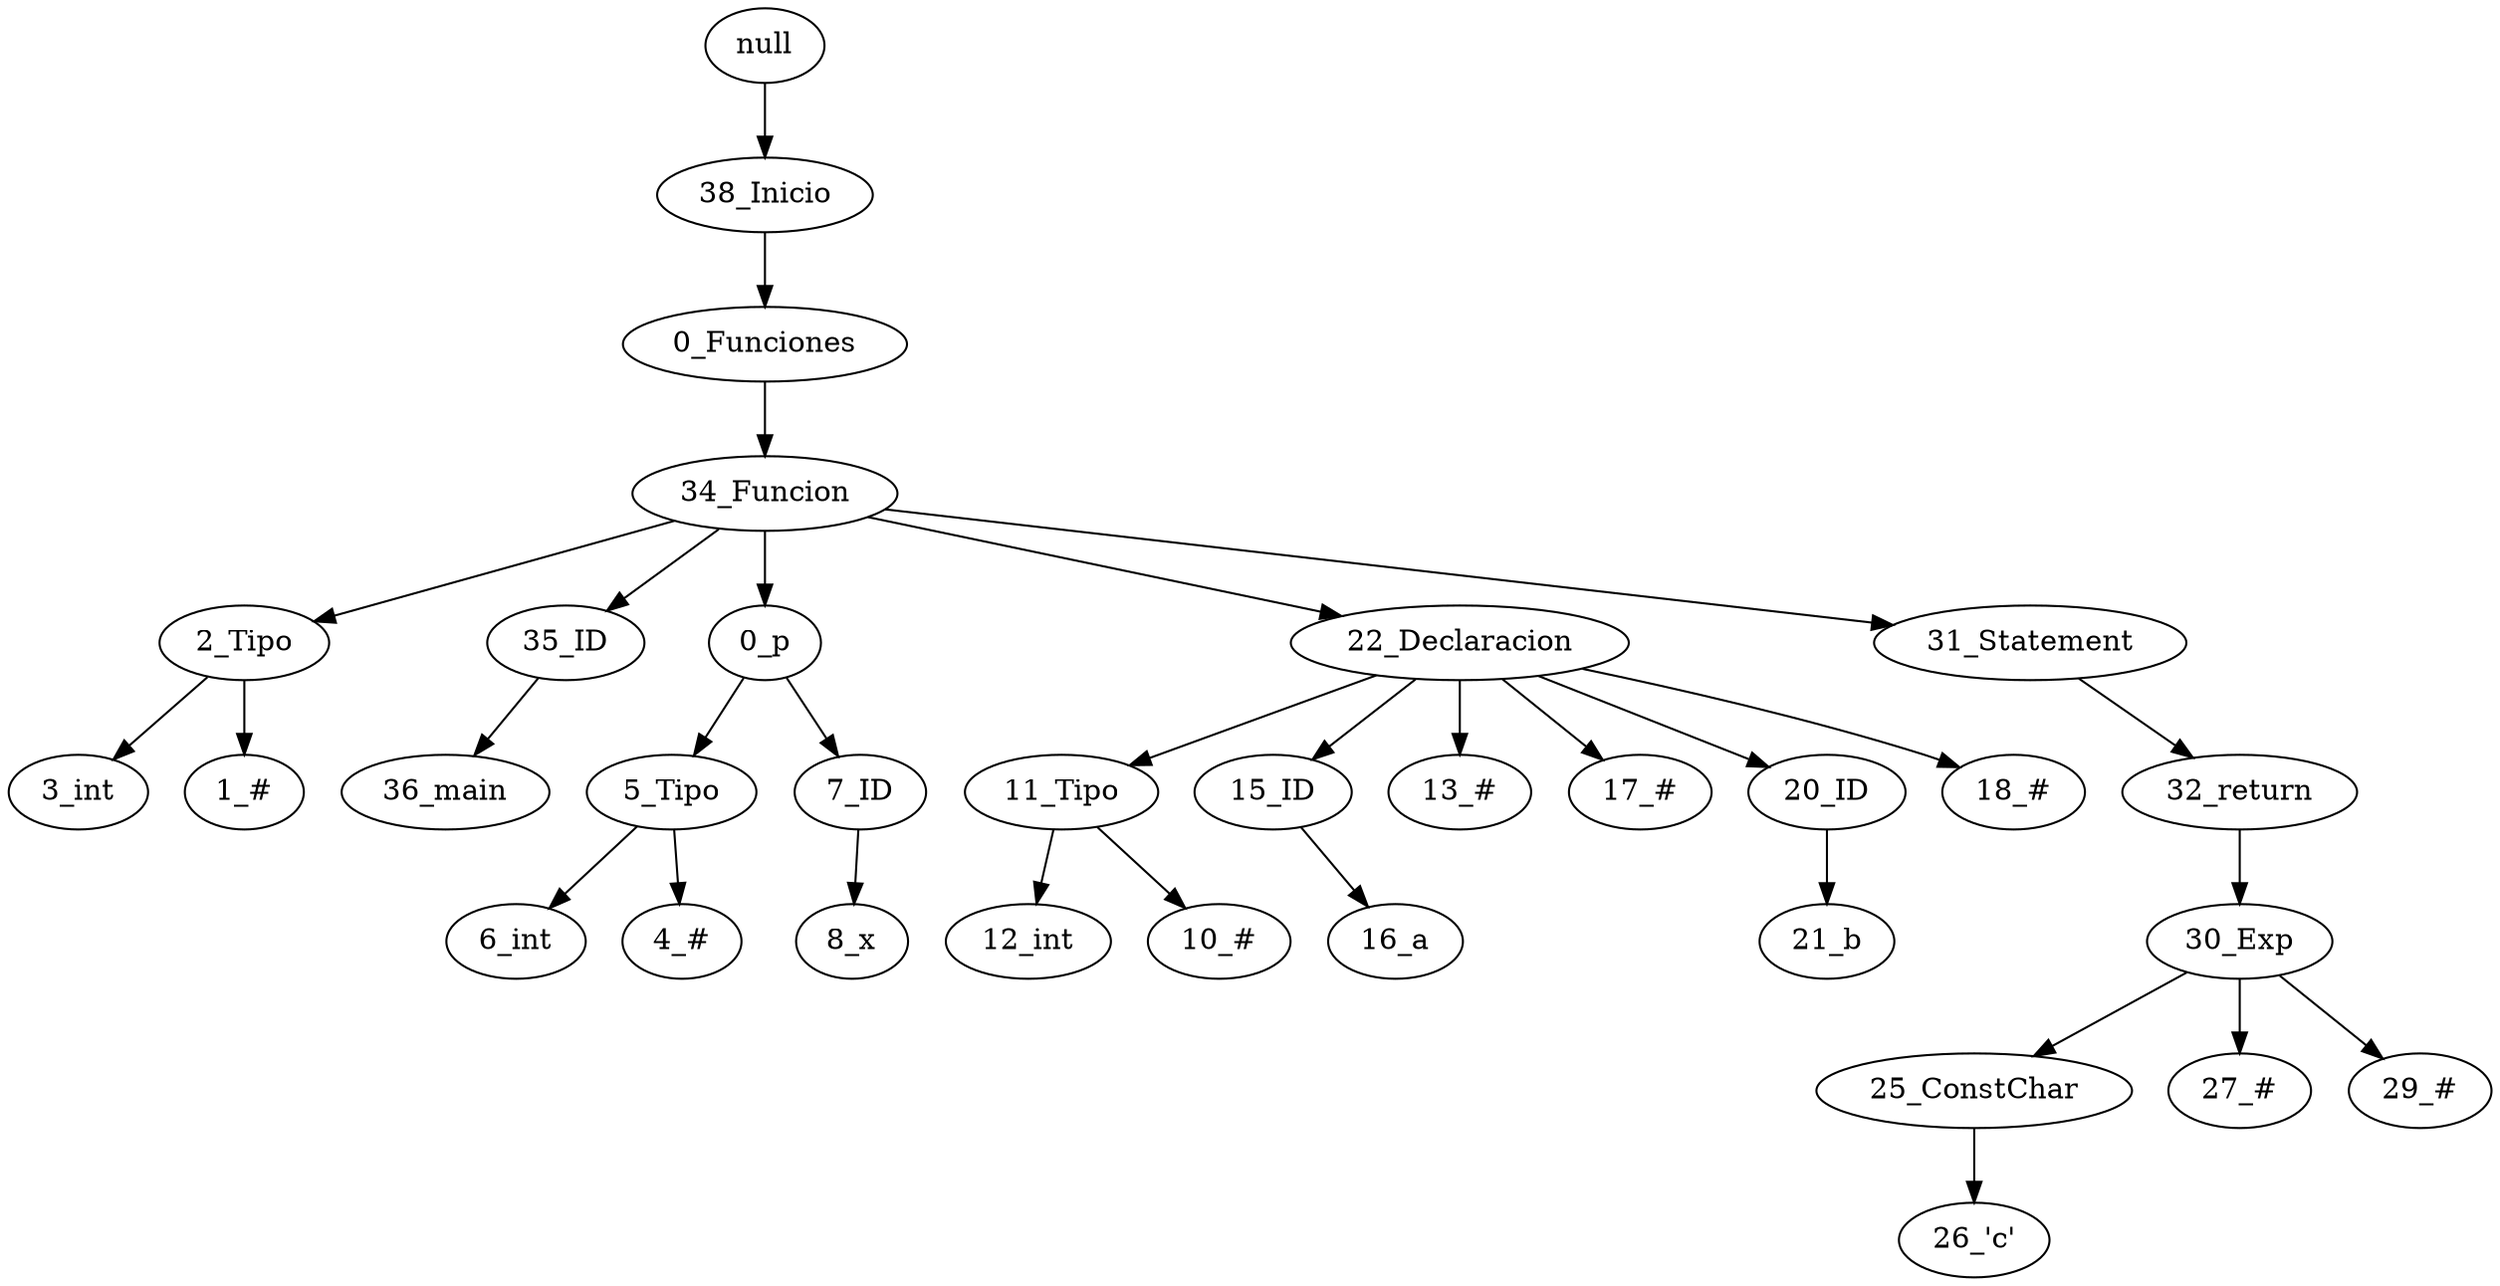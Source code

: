 digraph {
"null" -> "38_Inicio";
"38_Inicio" -> "0_Funciones";
"0_Funciones" -> "34_Funcion";
"34_Funcion" -> "2_Tipo";
"2_Tipo" -> "3_int";
"2_Tipo" -> "1_#";
"34_Funcion" -> "35_ID";
"35_ID" -> "36_main";
"34_Funcion" -> "0_p";
"0_p" -> "5_Tipo";
"5_Tipo" -> "6_int";
"5_Tipo" -> "4_#";
"0_p" -> "7_ID";
"7_ID" -> "8_x";
"34_Funcion" -> "22_Declaracion";
"22_Declaracion" -> "11_Tipo";
"11_Tipo" -> "12_int";
"11_Tipo" -> "10_#";
"22_Declaracion" -> "15_ID";
"15_ID" -> "16_a";
"22_Declaracion" -> "13_#";
"22_Declaracion" -> "17_#";
"22_Declaracion" -> "20_ID";
"20_ID" -> "21_b";
"22_Declaracion" -> "18_#";
"34_Funcion" -> "31_Statement";
"31_Statement" -> "32_return";
"32_return" -> "30_Exp";
"30_Exp" -> "25_ConstChar";
"25_ConstChar" -> "26_'c'";
"30_Exp" -> "27_#";
"30_Exp" -> "29_#";
}